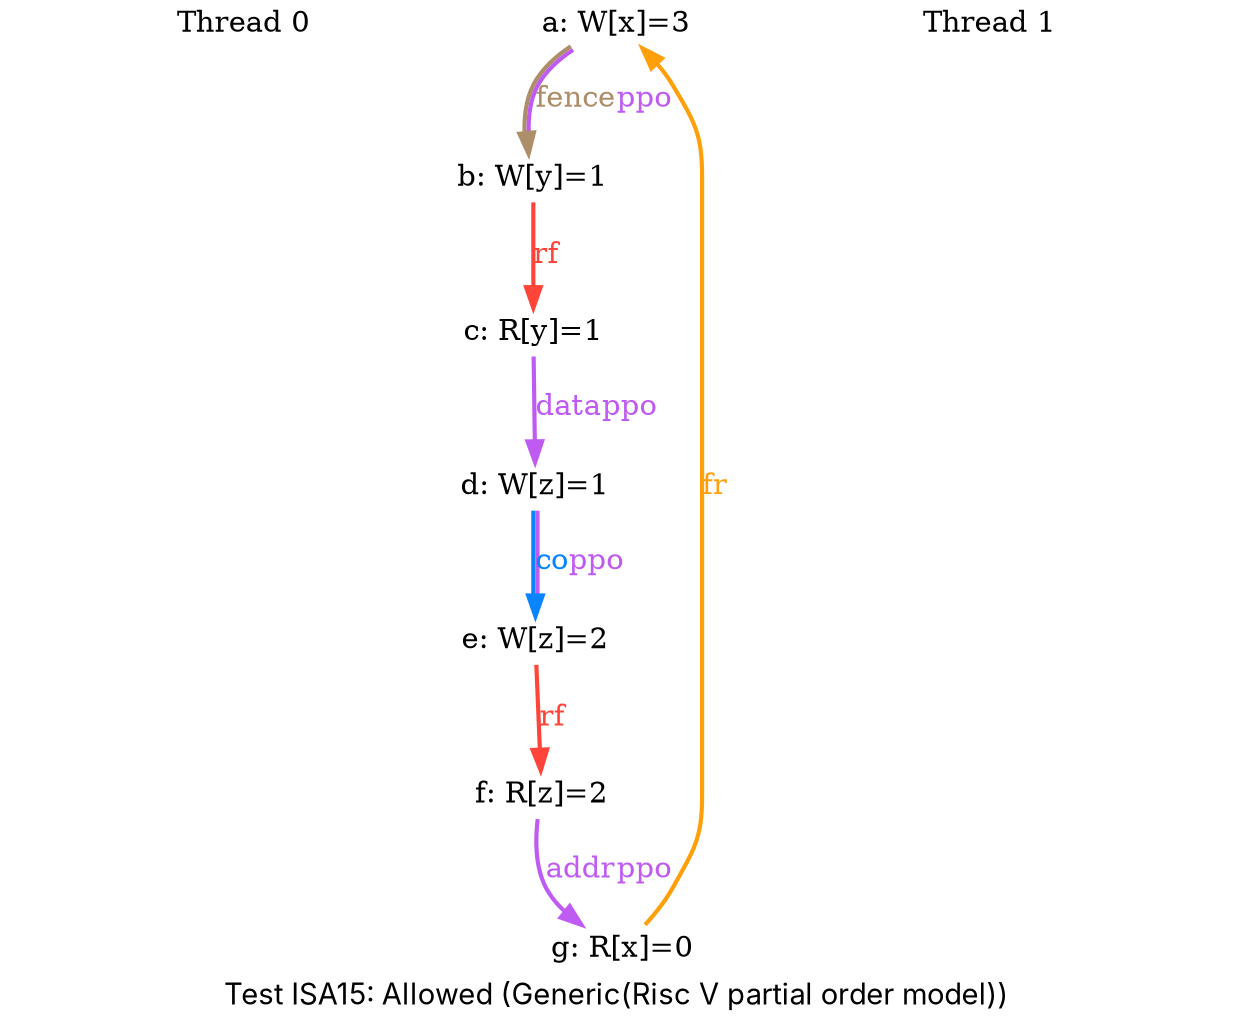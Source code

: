 digraph G {

splines=spline;
pad="0.000000";
fontname="SF Pro Display";

/* legend */
fontsize=14;
label="Test ISA15: Allowed (Generic(Risc V partial order model))";


/* the unlocked events */
proc0_label_node [shape=none, fontsize=14, label="Thread 0", pos="1.000000,5.175000!", fixedsize=true, width=3.250000, height=0.281250]
eiid0 [label="a: W[x]=3", shape="none", fontsize=14, pos="1.000000,4.500000!", fixedsize="false", height="0.194444", width="1.166667"];
eiid1 [label="b: W[y]=1", shape="none", fontsize=14, pos="1.000000,3.375000!", fixedsize="false", height="0.194444", width="1.166667"];
proc1_label_node [shape=none, fontsize=14, label="Thread 1", pos="6.000000,5.175000!", fixedsize=true, width=3.250000, height=0.281250]
eiid2 [label="c: R[y]=1", shape="none", fontsize=14, pos="6.000000,4.500000!", fixedsize="false", height="0.194444", width="1.166667"];
eiid3 [label="d: W[z]=1", shape="none", fontsize=14, pos="6.000000,3.375000!", fixedsize="false", height="0.194444", width="1.166667"];
eiid4 [label="e: W[z]=2", shape="none", fontsize=14, pos="6.000000,2.250000!", fixedsize="false", height="0.194444", width="1.166667"];
eiid5 [label="f: R[z]=2", shape="none", fontsize=14, pos="6.000000,1.125000!", fixedsize="false", height="0.194444", width="1.166667"];
eiid6 [label="g: R[x]=0", shape="none", fontsize=14, pos="6.000000,0.000000!", fixedsize="false", height="0.194444", width="1.166667"];

/* the intra_causality_data edges */


/* the intra_causality_control edges */

/* the poi edges */
/* the rfmap edges */


/* The viewed-before edges */
eiid0 -> eiid1 [label=<<font color="#AC8E68">fence</font><font color="#BF5AF2">ppo</font>>, color="#AC8E68:#BF5AF2", fontsize=14, penwidth="2.000000", arrowsize="1.000000"];
eiid1 -> eiid2 [label=<<font color="#FF453A">rf</font>>, color="#FF453A", fontsize=14, penwidth="2.000000", arrowsize="1.000000"];
eiid2 -> eiid3 [label=<<font color="#BF5AF2">data</font><font color="#BF5AF2">ppo</font>>, color="#BF5AF2", fontsize=14, penwidth="2.000000", arrowsize="1.000000"];
eiid3 -> eiid4 [label=<<font color="#0A84FF">co</font><font color="#BF5AF2">ppo</font>>, color="#0A84FF:#BF5AF2", fontsize=14, penwidth="2.000000", arrowsize="1.000000"];
eiid4 -> eiid5 [label=<<font color="#FF453A">rf</font>>, color="#FF453A", fontsize=14, penwidth="2.000000", arrowsize="1.000000"];
eiid5 -> eiid6 [label=<<font color="#BF5AF2">addr</font><font color="#BF5AF2">ppo</font>>, color="#BF5AF2", fontsize=14, penwidth="2.000000", arrowsize="1.000000"];
eiid6 -> eiid0 [label=<<font color="#FF9F0A">fr</font>>, color="#FF9F0A", fontsize=14, penwidth="2.000000", arrowsize="1.000000"];
}
